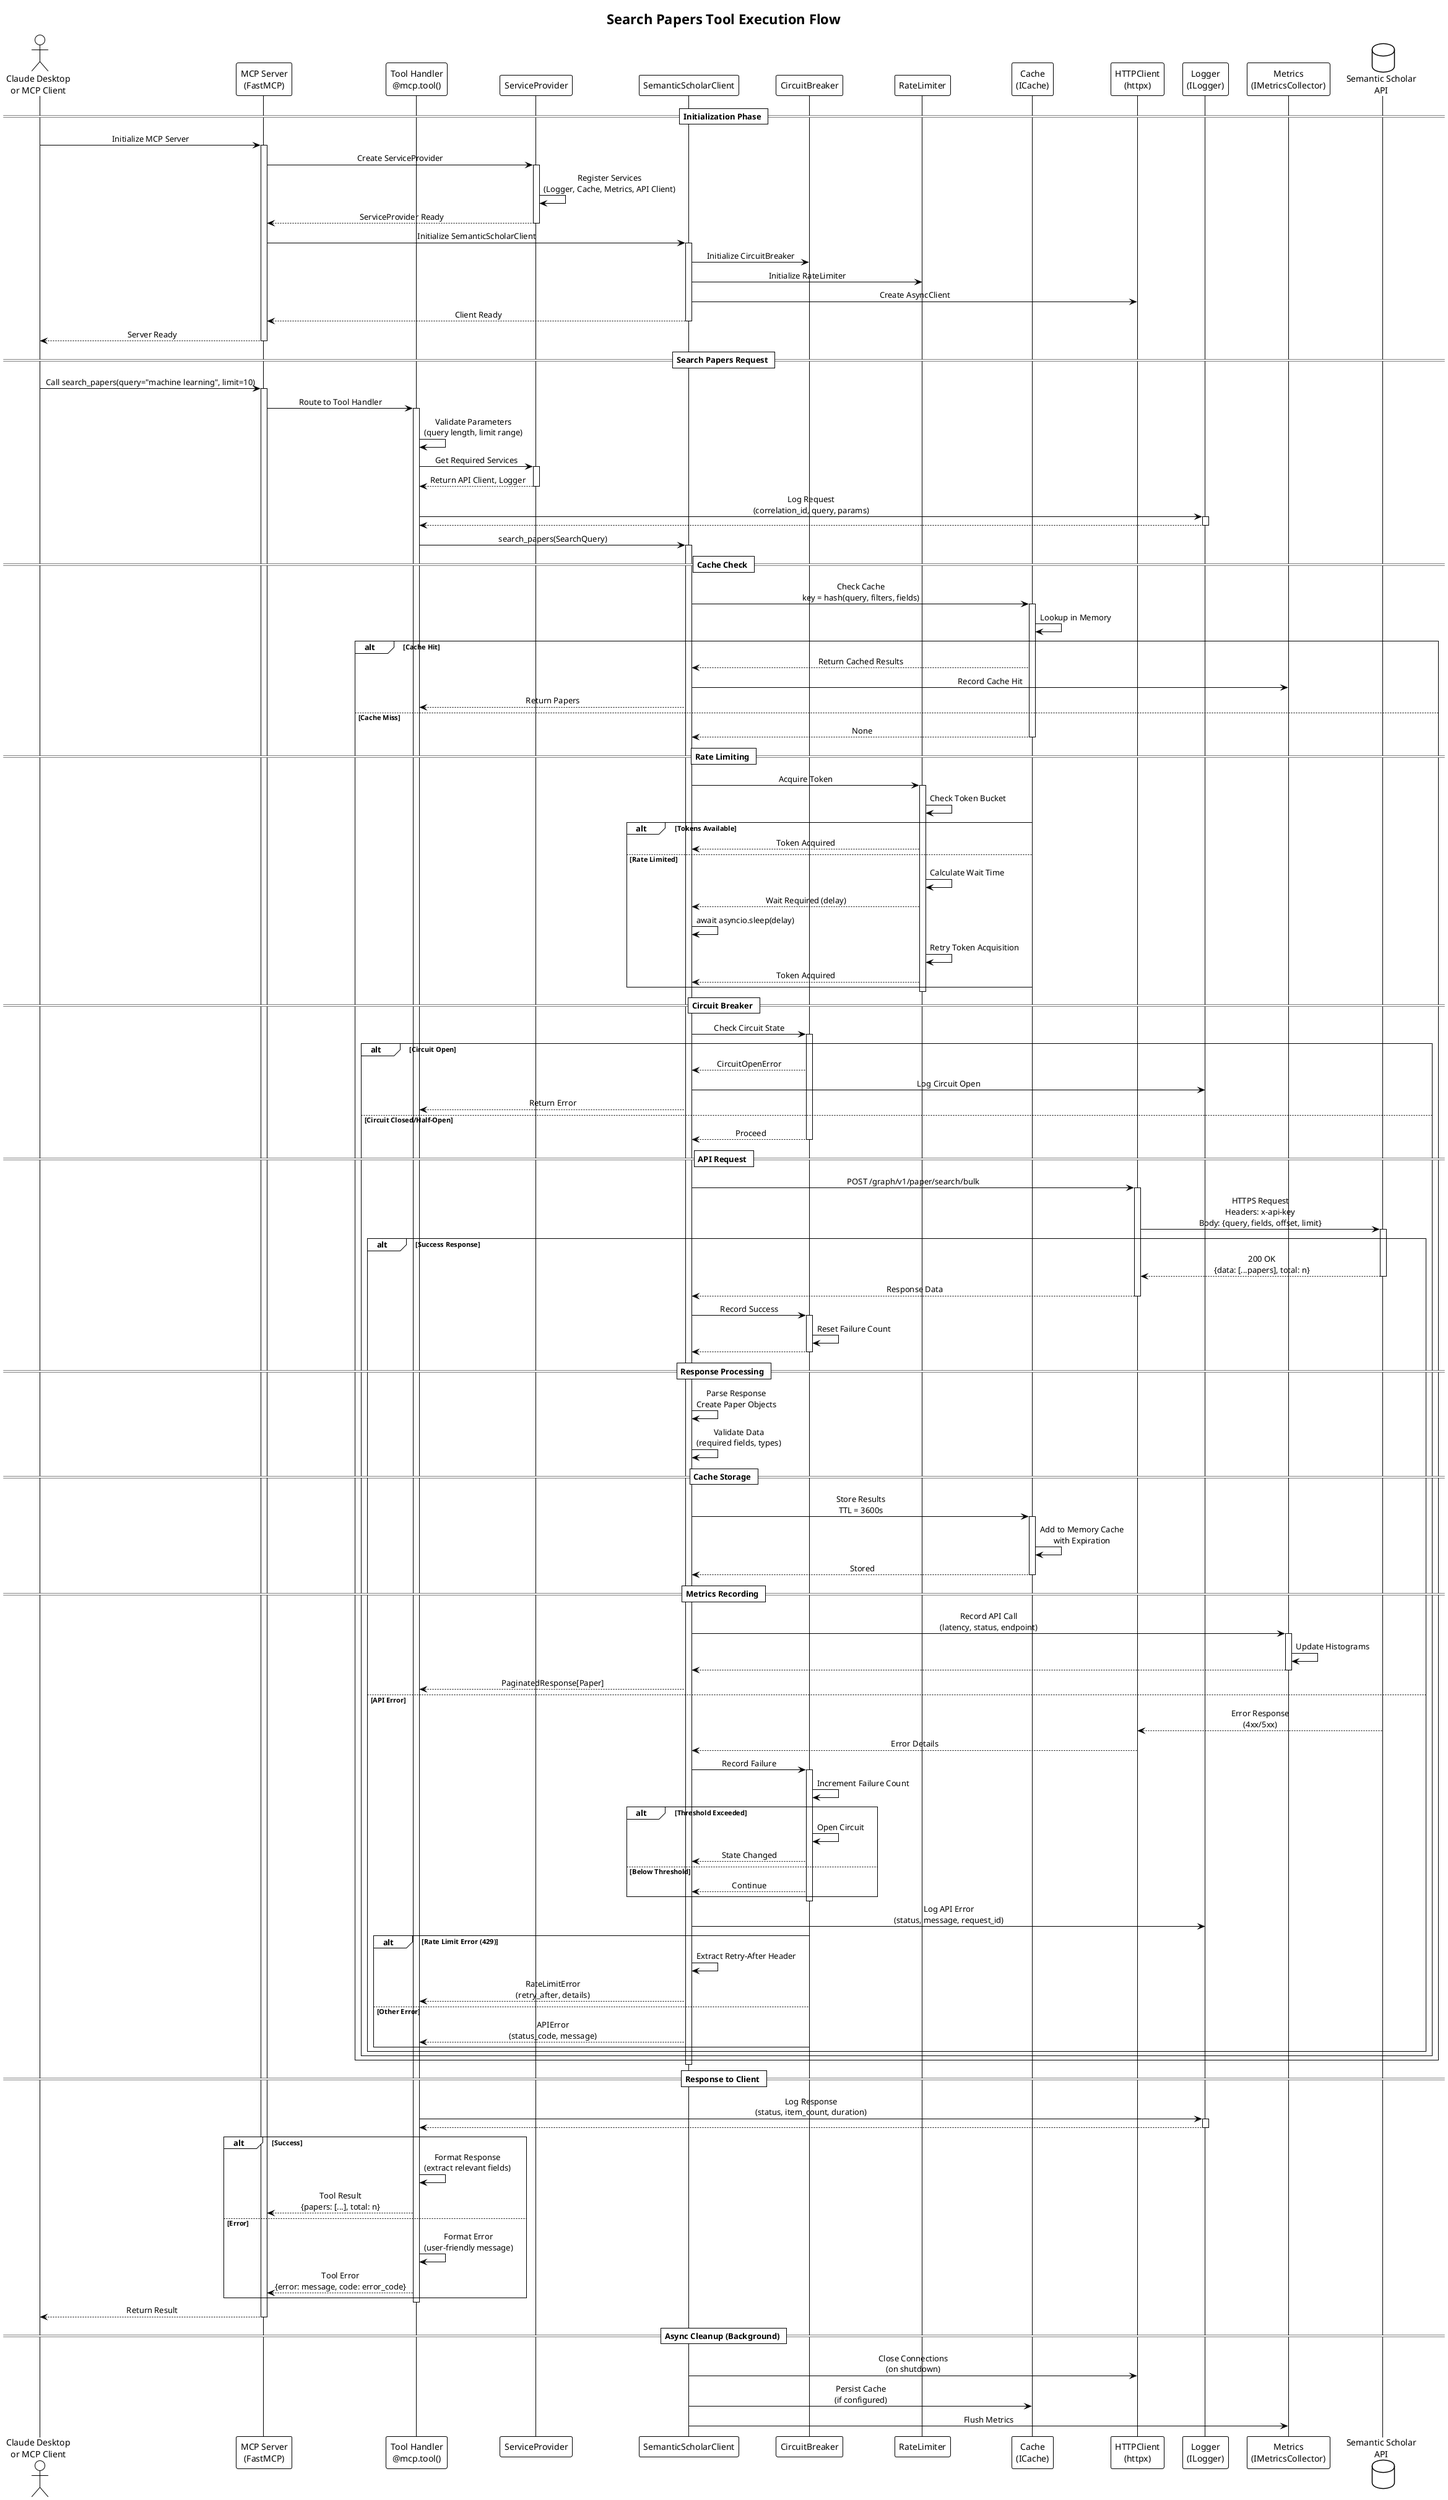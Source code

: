 @startuml Semantic Scholar MCP - Search Papers Sequence
!theme plain
skinparam sequenceMessageAlign center
skinparam responseMessageBelowArrow true

title Search Papers Tool Execution Flow

actor "Claude Desktop\nor MCP Client" as Client
participant "MCP Server\n(FastMCP)" as MCP
participant "Tool Handler\n@mcp.tool()" as Handler
participant "ServiceProvider" as DI
participant "SemanticScholarClient" as API
participant "CircuitBreaker" as CB
participant "RateLimiter" as RL
participant "Cache\n(ICache)" as Cache
participant "HTTPClient\n(httpx)" as HTTP
participant "Logger\n(ILogger)" as Logger
participant "Metrics\n(IMetricsCollector)" as Metrics
database "Semantic Scholar\nAPI" as SSAPI

== Initialization Phase ==
Client -> MCP : Initialize MCP Server
activate MCP
MCP -> DI : Create ServiceProvider
activate DI
DI -> DI : Register Services\n(Logger, Cache, Metrics, API Client)
DI --> MCP : ServiceProvider Ready
deactivate DI
MCP -> API : Initialize SemanticScholarClient
activate API
API -> CB : Initialize CircuitBreaker
API -> RL : Initialize RateLimiter
API -> HTTP : Create AsyncClient
API --> MCP : Client Ready
deactivate API
MCP --> Client : Server Ready
deactivate MCP

== Search Papers Request ==
Client -> MCP : Call search_papers(query="machine learning", limit=10)
activate MCP
MCP -> Handler : Route to Tool Handler
activate Handler

Handler -> Handler : Validate Parameters\n(query length, limit range)
Handler -> DI : Get Required Services
activate DI
DI --> Handler : Return API Client, Logger
deactivate DI

Handler -> Logger : Log Request\n(correlation_id, query, params)
activate Logger
Logger --> Handler : 
deactivate Logger

Handler -> API : search_papers(SearchQuery)
activate API

== Cache Check ==
API -> Cache : Check Cache\nkey = hash(query, filters, fields)
activate Cache
Cache -> Cache : Lookup in Memory
alt Cache Hit
    Cache --> API : Return Cached Results
    API -> Metrics : Record Cache Hit
    API --> Handler : Return Papers
else Cache Miss
    Cache --> API : None
    deactivate Cache
    
    == Rate Limiting ==
    API -> RL : Acquire Token
    activate RL
    RL -> RL : Check Token Bucket
    alt Tokens Available
        RL --> API : Token Acquired
    else Rate Limited
        RL -> RL : Calculate Wait Time
        RL --> API : Wait Required (delay)
        API -> API : await asyncio.sleep(delay)
        RL -> RL : Retry Token Acquisition
        RL --> API : Token Acquired
    end
    deactivate RL
    
    == Circuit Breaker ==
    API -> CB : Check Circuit State
    activate CB
    alt Circuit Open
        CB --> API : CircuitOpenError
        API -> Logger : Log Circuit Open
        API --> Handler : Return Error
    else Circuit Closed/Half-Open
        CB --> API : Proceed
        deactivate CB
        
        == API Request ==
        API -> HTTP : POST /graph/v1/paper/search/bulk
        activate HTTP
        HTTP -> SSAPI : HTTPS Request\nHeaders: x-api-key\nBody: {query, fields, offset, limit}
        activate SSAPI
        
        alt Success Response
            SSAPI --> HTTP : 200 OK\n{data: [...papers], total: n}
            deactivate SSAPI
            HTTP --> API : Response Data
            deactivate HTTP
            
            API -> CB : Record Success
            activate CB
            CB -> CB : Reset Failure Count
            CB --> API : 
            deactivate CB
            
            == Response Processing ==
            API -> API : Parse Response\nCreate Paper Objects
            API -> API : Validate Data\n(required fields, types)
            
            == Cache Storage ==
            API -> Cache : Store Results\nTTL = 3600s
            activate Cache
            Cache -> Cache : Add to Memory Cache\nwith Expiration
            Cache --> API : Stored
            deactivate Cache
            
            == Metrics Recording ==
            API -> Metrics : Record API Call\n(latency, status, endpoint)
            activate Metrics
            Metrics -> Metrics : Update Histograms
            Metrics --> API : 
            deactivate Metrics
            
            API --> Handler : PaginatedResponse[Paper]
            
        else API Error
            SSAPI --> HTTP : Error Response\n(4xx/5xx)
            HTTP --> API : Error Details
            
            API -> CB : Record Failure
            activate CB
            CB -> CB : Increment Failure Count
            alt Threshold Exceeded
                CB -> CB : Open Circuit
                CB --> API : State Changed
            else Below Threshold
                CB --> API : Continue
            end
            deactivate CB
            
            API -> Logger : Log API Error\n(status, message, request_id)
            
            alt Rate Limit Error (429)
                API -> API : Extract Retry-After Header
                API --> Handler : RateLimitError\n(retry_after, details)
            else Other Error
                API --> Handler : APIError\n(status_code, message)
            end
        end
    end
end

deactivate API

== Response to Client ==
Handler -> Logger : Log Response\n(status, item_count, duration)
activate Logger
Logger --> Handler : 
deactivate Logger

alt Success
    Handler -> Handler : Format Response\n(extract relevant fields)
    Handler --> MCP : Tool Result\n{papers: [...], total: n}
else Error
    Handler -> Handler : Format Error\n(user-friendly message)
    Handler --> MCP : Tool Error\n{error: message, code: error_code}
end

deactivate Handler

MCP --> Client : Return Result
deactivate MCP

== Async Cleanup (Background) ==
API -> HTTP : Close Connections\n(on shutdown)
API -> Cache : Persist Cache\n(if configured)
API -> Metrics : Flush Metrics

@enduml